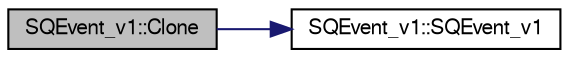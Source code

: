 digraph "SQEvent_v1::Clone"
{
  bgcolor="transparent";
  edge [fontname="FreeSans",fontsize="10",labelfontname="FreeSans",labelfontsize="10"];
  node [fontname="FreeSans",fontsize="10",shape=record];
  rankdir="LR";
  Node1 [label="SQEvent_v1::Clone",height=0.2,width=0.4,color="black", fillcolor="grey75", style="filled" fontcolor="black"];
  Node1 -> Node2 [color="midnightblue",fontsize="10",style="solid",fontname="FreeSans"];
  Node2 [label="SQEvent_v1::SQEvent_v1",height=0.2,width=0.4,color="black",URL="$dd/d59/classSQEvent__v1.html#ae38cddb598e73cc48910094c9790848f"];
}
